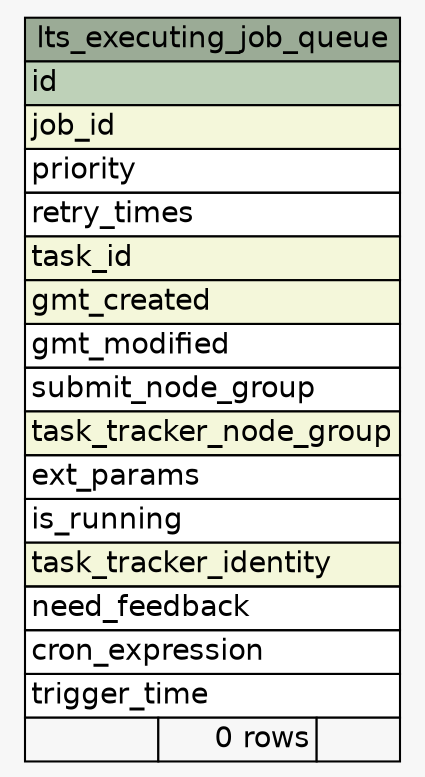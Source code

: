 // dot 2.36.0 on Windows 7 6.1
// SchemaSpy rev 590
digraph "lts_executing_job_queue" {
  graph [
    rankdir="RL"
    bgcolor="#f7f7f7"
    nodesep="0.18"
    ranksep="0.46"
    fontname="Helvetica"
    fontsize="14"
  ];
  node [
    fontname="Helvetica"
    fontsize="14"
    shape="plaintext"
  ];
  edge [
    arrowsize="0.8"
  ];
  "lts_executing_job_queue" [
    label=<
    <TABLE BORDER="0" CELLBORDER="1" CELLSPACING="0" BGCOLOR="#ffffff">
      <TR><TD COLSPAN="3" BGCOLOR="#9bab96" ALIGN="CENTER">lts_executing_job_queue</TD></TR>
      <TR><TD PORT="id" COLSPAN="3" BGCOLOR="#bed1b8" ALIGN="LEFT">id</TD></TR>
      <TR><TD PORT="job_id" COLSPAN="3" BGCOLOR="#f4f7da" ALIGN="LEFT">job_id</TD></TR>
      <TR><TD PORT="priority" COLSPAN="3" ALIGN="LEFT">priority</TD></TR>
      <TR><TD PORT="retry_times" COLSPAN="3" ALIGN="LEFT">retry_times</TD></TR>
      <TR><TD PORT="task_id" COLSPAN="3" BGCOLOR="#f4f7da" ALIGN="LEFT">task_id</TD></TR>
      <TR><TD PORT="gmt_created" COLSPAN="3" BGCOLOR="#f4f7da" ALIGN="LEFT">gmt_created</TD></TR>
      <TR><TD PORT="gmt_modified" COLSPAN="3" ALIGN="LEFT">gmt_modified</TD></TR>
      <TR><TD PORT="submit_node_group" COLSPAN="3" ALIGN="LEFT">submit_node_group</TD></TR>
      <TR><TD PORT="task_tracker_node_group" COLSPAN="3" BGCOLOR="#f4f7da" ALIGN="LEFT">task_tracker_node_group</TD></TR>
      <TR><TD PORT="ext_params" COLSPAN="3" ALIGN="LEFT">ext_params</TD></TR>
      <TR><TD PORT="is_running" COLSPAN="3" ALIGN="LEFT">is_running</TD></TR>
      <TR><TD PORT="task_tracker_identity" COLSPAN="3" BGCOLOR="#f4f7da" ALIGN="LEFT">task_tracker_identity</TD></TR>
      <TR><TD PORT="need_feedback" COLSPAN="3" ALIGN="LEFT">need_feedback</TD></TR>
      <TR><TD PORT="cron_expression" COLSPAN="3" ALIGN="LEFT">cron_expression</TD></TR>
      <TR><TD PORT="trigger_time" COLSPAN="3" ALIGN="LEFT">trigger_time</TD></TR>
      <TR><TD ALIGN="LEFT" BGCOLOR="#f7f7f7">  </TD><TD ALIGN="RIGHT" BGCOLOR="#f7f7f7">0 rows</TD><TD ALIGN="RIGHT" BGCOLOR="#f7f7f7">  </TD></TR>
    </TABLE>>
    URL="tables/lts_executing_job_queue.html"
    tooltip="lts_executing_job_queue"
  ];
}
